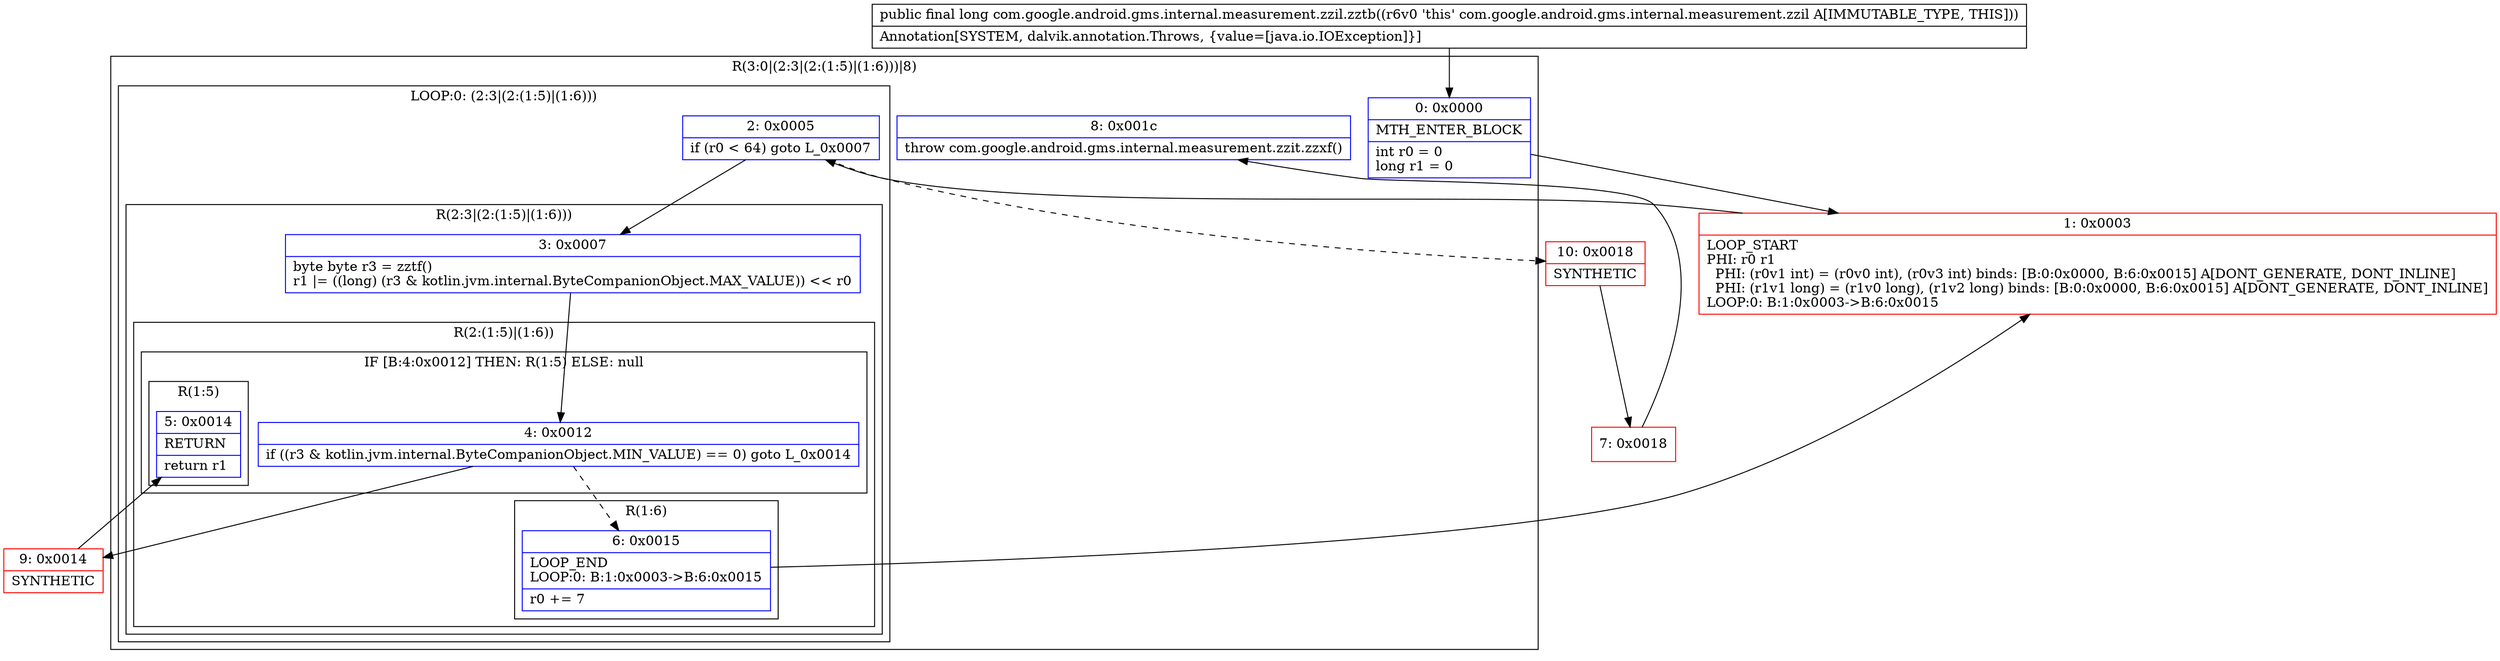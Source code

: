 digraph "CFG forcom.google.android.gms.internal.measurement.zzil.zztb()J" {
subgraph cluster_Region_994578140 {
label = "R(3:0|(2:3|(2:(1:5)|(1:6)))|8)";
node [shape=record,color=blue];
Node_0 [shape=record,label="{0\:\ 0x0000|MTH_ENTER_BLOCK\l|int r0 = 0\llong r1 = 0\l}"];
subgraph cluster_LoopRegion_362876770 {
label = "LOOP:0: (2:3|(2:(1:5)|(1:6)))";
node [shape=record,color=blue];
Node_2 [shape=record,label="{2\:\ 0x0005|if (r0 \< 64) goto L_0x0007\l}"];
subgraph cluster_Region_1480141573 {
label = "R(2:3|(2:(1:5)|(1:6)))";
node [shape=record,color=blue];
Node_3 [shape=record,label="{3\:\ 0x0007|byte byte r3 = zztf()\lr1 \|= ((long) (r3 & kotlin.jvm.internal.ByteCompanionObject.MAX_VALUE)) \<\< r0\l}"];
subgraph cluster_Region_1393891656 {
label = "R(2:(1:5)|(1:6))";
node [shape=record,color=blue];
subgraph cluster_IfRegion_1052455202 {
label = "IF [B:4:0x0012] THEN: R(1:5) ELSE: null";
node [shape=record,color=blue];
Node_4 [shape=record,label="{4\:\ 0x0012|if ((r3 & kotlin.jvm.internal.ByteCompanionObject.MIN_VALUE) == 0) goto L_0x0014\l}"];
subgraph cluster_Region_595390512 {
label = "R(1:5)";
node [shape=record,color=blue];
Node_5 [shape=record,label="{5\:\ 0x0014|RETURN\l|return r1\l}"];
}
}
subgraph cluster_Region_1441574624 {
label = "R(1:6)";
node [shape=record,color=blue];
Node_6 [shape=record,label="{6\:\ 0x0015|LOOP_END\lLOOP:0: B:1:0x0003\-\>B:6:0x0015\l|r0 += 7\l}"];
}
}
}
}
Node_8 [shape=record,label="{8\:\ 0x001c|throw com.google.android.gms.internal.measurement.zzit.zzxf()\l}"];
}
Node_1 [shape=record,color=red,label="{1\:\ 0x0003|LOOP_START\lPHI: r0 r1 \l  PHI: (r0v1 int) = (r0v0 int), (r0v3 int) binds: [B:0:0x0000, B:6:0x0015] A[DONT_GENERATE, DONT_INLINE]\l  PHI: (r1v1 long) = (r1v0 long), (r1v2 long) binds: [B:0:0x0000, B:6:0x0015] A[DONT_GENERATE, DONT_INLINE]\lLOOP:0: B:1:0x0003\-\>B:6:0x0015\l}"];
Node_7 [shape=record,color=red,label="{7\:\ 0x0018}"];
Node_9 [shape=record,color=red,label="{9\:\ 0x0014|SYNTHETIC\l}"];
Node_10 [shape=record,color=red,label="{10\:\ 0x0018|SYNTHETIC\l}"];
MethodNode[shape=record,label="{public final long com.google.android.gms.internal.measurement.zzil.zztb((r6v0 'this' com.google.android.gms.internal.measurement.zzil A[IMMUTABLE_TYPE, THIS]))  | Annotation[SYSTEM, dalvik.annotation.Throws, \{value=[java.io.IOException]\}]\l}"];
MethodNode -> Node_0;
Node_0 -> Node_1;
Node_2 -> Node_3;
Node_2 -> Node_10[style=dashed];
Node_3 -> Node_4;
Node_4 -> Node_6[style=dashed];
Node_4 -> Node_9;
Node_6 -> Node_1;
Node_1 -> Node_2;
Node_7 -> Node_8;
Node_9 -> Node_5;
Node_10 -> Node_7;
}

